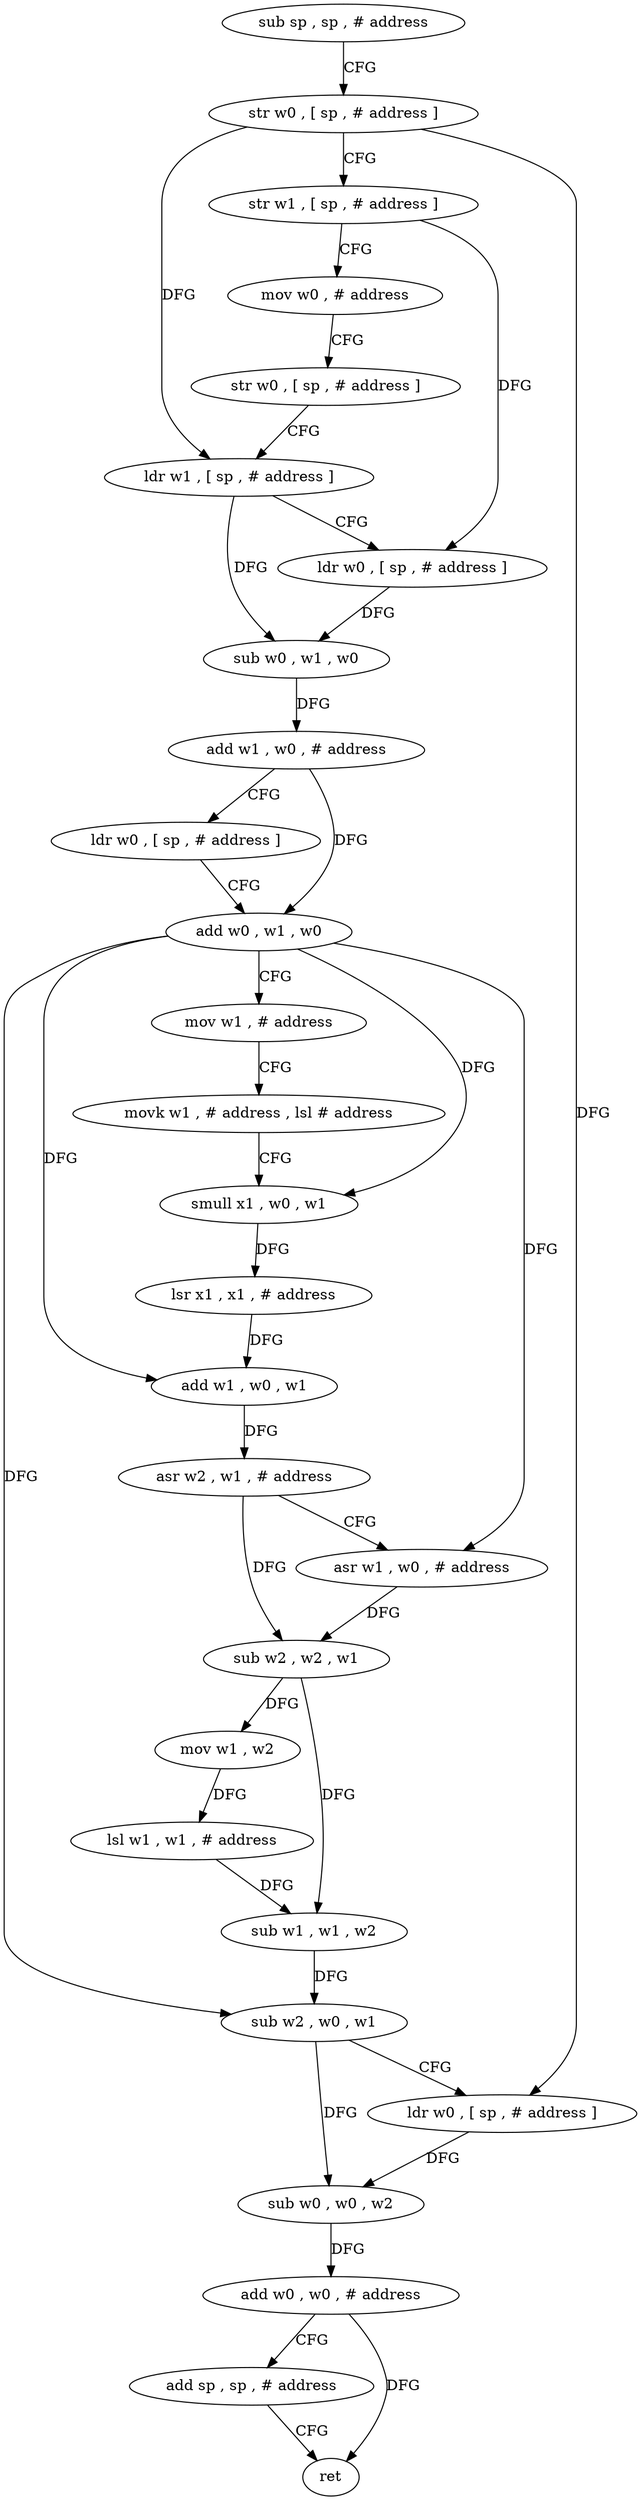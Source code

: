 digraph "func" {
"4528480" [label = "sub sp , sp , # address" ]
"4528484" [label = "str w0 , [ sp , # address ]" ]
"4528488" [label = "str w1 , [ sp , # address ]" ]
"4528492" [label = "mov w0 , # address" ]
"4528496" [label = "str w0 , [ sp , # address ]" ]
"4528500" [label = "ldr w1 , [ sp , # address ]" ]
"4528504" [label = "ldr w0 , [ sp , # address ]" ]
"4528508" [label = "sub w0 , w1 , w0" ]
"4528512" [label = "add w1 , w0 , # address" ]
"4528516" [label = "ldr w0 , [ sp , # address ]" ]
"4528520" [label = "add w0 , w1 , w0" ]
"4528524" [label = "mov w1 , # address" ]
"4528528" [label = "movk w1 , # address , lsl # address" ]
"4528532" [label = "smull x1 , w0 , w1" ]
"4528536" [label = "lsr x1 , x1 , # address" ]
"4528540" [label = "add w1 , w0 , w1" ]
"4528544" [label = "asr w2 , w1 , # address" ]
"4528548" [label = "asr w1 , w0 , # address" ]
"4528552" [label = "sub w2 , w2 , w1" ]
"4528556" [label = "mov w1 , w2" ]
"4528560" [label = "lsl w1 , w1 , # address" ]
"4528564" [label = "sub w1 , w1 , w2" ]
"4528568" [label = "sub w2 , w0 , w1" ]
"4528572" [label = "ldr w0 , [ sp , # address ]" ]
"4528576" [label = "sub w0 , w0 , w2" ]
"4528580" [label = "add w0 , w0 , # address" ]
"4528584" [label = "add sp , sp , # address" ]
"4528588" [label = "ret" ]
"4528480" -> "4528484" [ label = "CFG" ]
"4528484" -> "4528488" [ label = "CFG" ]
"4528484" -> "4528500" [ label = "DFG" ]
"4528484" -> "4528572" [ label = "DFG" ]
"4528488" -> "4528492" [ label = "CFG" ]
"4528488" -> "4528504" [ label = "DFG" ]
"4528492" -> "4528496" [ label = "CFG" ]
"4528496" -> "4528500" [ label = "CFG" ]
"4528500" -> "4528504" [ label = "CFG" ]
"4528500" -> "4528508" [ label = "DFG" ]
"4528504" -> "4528508" [ label = "DFG" ]
"4528508" -> "4528512" [ label = "DFG" ]
"4528512" -> "4528516" [ label = "CFG" ]
"4528512" -> "4528520" [ label = "DFG" ]
"4528516" -> "4528520" [ label = "CFG" ]
"4528520" -> "4528524" [ label = "CFG" ]
"4528520" -> "4528532" [ label = "DFG" ]
"4528520" -> "4528540" [ label = "DFG" ]
"4528520" -> "4528548" [ label = "DFG" ]
"4528520" -> "4528568" [ label = "DFG" ]
"4528524" -> "4528528" [ label = "CFG" ]
"4528528" -> "4528532" [ label = "CFG" ]
"4528532" -> "4528536" [ label = "DFG" ]
"4528536" -> "4528540" [ label = "DFG" ]
"4528540" -> "4528544" [ label = "DFG" ]
"4528544" -> "4528548" [ label = "CFG" ]
"4528544" -> "4528552" [ label = "DFG" ]
"4528548" -> "4528552" [ label = "DFG" ]
"4528552" -> "4528556" [ label = "DFG" ]
"4528552" -> "4528564" [ label = "DFG" ]
"4528556" -> "4528560" [ label = "DFG" ]
"4528560" -> "4528564" [ label = "DFG" ]
"4528564" -> "4528568" [ label = "DFG" ]
"4528568" -> "4528572" [ label = "CFG" ]
"4528568" -> "4528576" [ label = "DFG" ]
"4528572" -> "4528576" [ label = "DFG" ]
"4528576" -> "4528580" [ label = "DFG" ]
"4528580" -> "4528584" [ label = "CFG" ]
"4528580" -> "4528588" [ label = "DFG" ]
"4528584" -> "4528588" [ label = "CFG" ]
}
